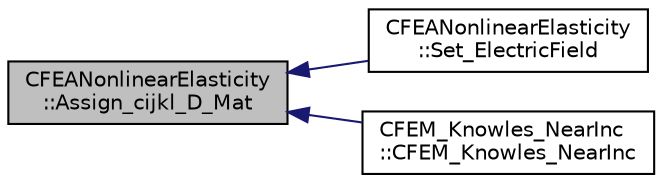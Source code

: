 digraph "CFEANonlinearElasticity::Assign_cijkl_D_Mat"
{
  edge [fontname="Helvetica",fontsize="10",labelfontname="Helvetica",labelfontsize="10"];
  node [fontname="Helvetica",fontsize="10",shape=record];
  rankdir="LR";
  Node26 [label="CFEANonlinearElasticity\l::Assign_cijkl_D_Mat",height=0.2,width=0.4,color="black", fillcolor="grey75", style="filled", fontcolor="black"];
  Node26 -> Node27 [dir="back",color="midnightblue",fontsize="10",style="solid",fontname="Helvetica"];
  Node27 [label="CFEANonlinearElasticity\l::Set_ElectricField",height=0.2,width=0.4,color="black", fillcolor="white", style="filled",URL="$class_c_f_e_a_nonlinear_elasticity.html#a96b3b63c3a15e622116f747c6a03ab89",tooltip="Set element electric field. "];
  Node26 -> Node28 [dir="back",color="midnightblue",fontsize="10",style="solid",fontname="Helvetica"];
  Node28 [label="CFEM_Knowles_NearInc\l::CFEM_Knowles_NearInc",height=0.2,width=0.4,color="black", fillcolor="white", style="filled",URL="$class_c_f_e_m___knowles___near_inc.html#ac2612f17c3e3f39f9db559607e169aca",tooltip="Constructor of the class. "];
}
